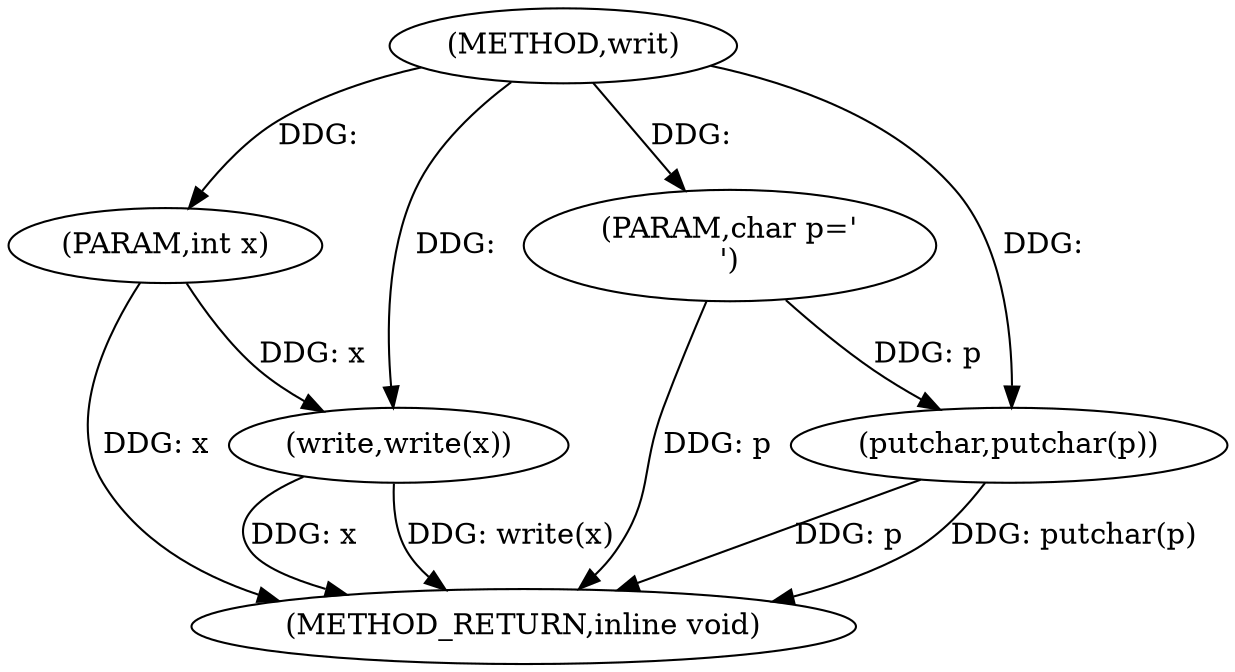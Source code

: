 digraph "writ" {  
"1000184" [label = "(METHOD,writ)" ]
"1000192" [label = "(METHOD_RETURN,inline void)" ]
"1000185" [label = "(PARAM,int x)" ]
"1000186" [label = "(PARAM,char p='\n')" ]
"1000188" [label = "(write,write(x))" ]
"1000190" [label = "(putchar,putchar(p))" ]
  "1000185" -> "1000192"  [ label = "DDG: x"] 
  "1000186" -> "1000192"  [ label = "DDG: p"] 
  "1000188" -> "1000192"  [ label = "DDG: x"] 
  "1000188" -> "1000192"  [ label = "DDG: write(x)"] 
  "1000190" -> "1000192"  [ label = "DDG: p"] 
  "1000190" -> "1000192"  [ label = "DDG: putchar(p)"] 
  "1000184" -> "1000185"  [ label = "DDG: "] 
  "1000184" -> "1000186"  [ label = "DDG: "] 
  "1000185" -> "1000188"  [ label = "DDG: x"] 
  "1000184" -> "1000188"  [ label = "DDG: "] 
  "1000186" -> "1000190"  [ label = "DDG: p"] 
  "1000184" -> "1000190"  [ label = "DDG: "] 
}
